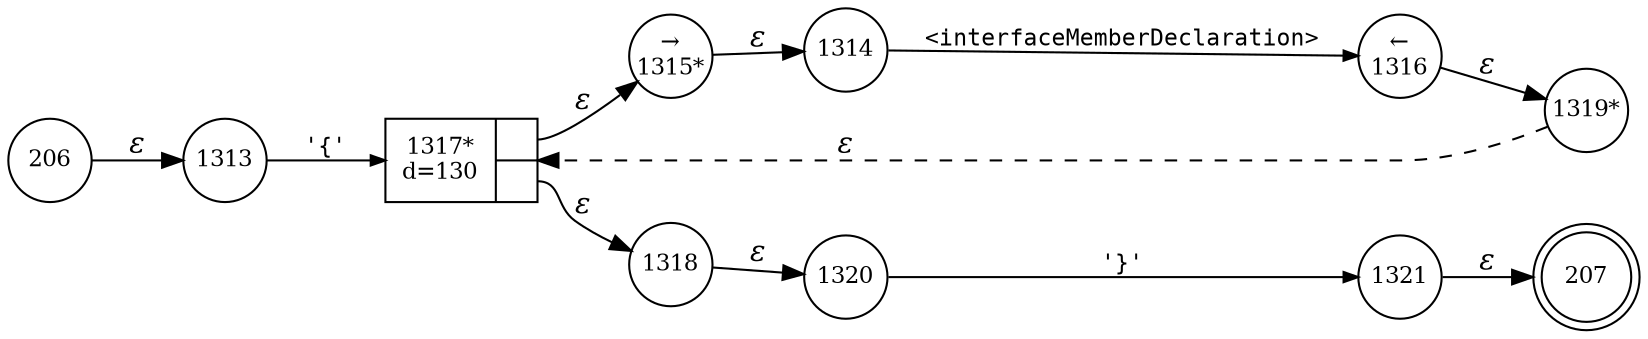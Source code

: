 digraph ATN {
rankdir=LR;
s207[fontsize=11, label="207", shape=doublecircle, fixedsize=true, width=.6];
s1313[fontsize=11,label="1313", shape=circle, fixedsize=true, width=.55, peripheries=1];
s1314[fontsize=11,label="1314", shape=circle, fixedsize=true, width=.55, peripheries=1];
s1315[fontsize=11,label="&rarr;\n1315*", shape=circle, fixedsize=true, width=.55, peripheries=1];
s1316[fontsize=11,label="&larr;\n1316", shape=circle, fixedsize=true, width=.55, peripheries=1];
s1317[fontsize=11,label="{1317*\nd=130|{<p0>|<p1>}}", shape=record, fixedsize=false, peripheries=1];
s1318[fontsize=11,label="1318", shape=circle, fixedsize=true, width=.55, peripheries=1];
s1319[fontsize=11,label="1319*", shape=circle, fixedsize=true, width=.55, peripheries=1];
s1320[fontsize=11,label="1320", shape=circle, fixedsize=true, width=.55, peripheries=1];
s1321[fontsize=11,label="1321", shape=circle, fixedsize=true, width=.55, peripheries=1];
s206[fontsize=11,label="206", shape=circle, fixedsize=true, width=.55, peripheries=1];
s206 -> s1313 [fontname="Times-Italic", label="&epsilon;"];
s1313 -> s1317 [fontsize=11, fontname="Courier", arrowsize=.7, label = "'{'", arrowhead = normal];
s1317:p0 -> s1315 [fontname="Times-Italic", label="&epsilon;"];
s1317:p1 -> s1318 [fontname="Times-Italic", label="&epsilon;"];
s1315 -> s1314 [fontname="Times-Italic", label="&epsilon;"];
s1318 -> s1320 [fontname="Times-Italic", label="&epsilon;"];
s1314 -> s1316 [fontsize=11, fontname="Courier", arrowsize=.7, label = "<interfaceMemberDeclaration>", arrowhead = normal];
s1320 -> s1321 [fontsize=11, fontname="Courier", arrowsize=.7, label = "'}'", arrowhead = normal];
s1316 -> s1319 [fontname="Times-Italic", label="&epsilon;"];
s1321 -> s207 [fontname="Times-Italic", label="&epsilon;"];
s1319 -> s1317 [fontname="Times-Italic", label="&epsilon;", style="dashed"];
}